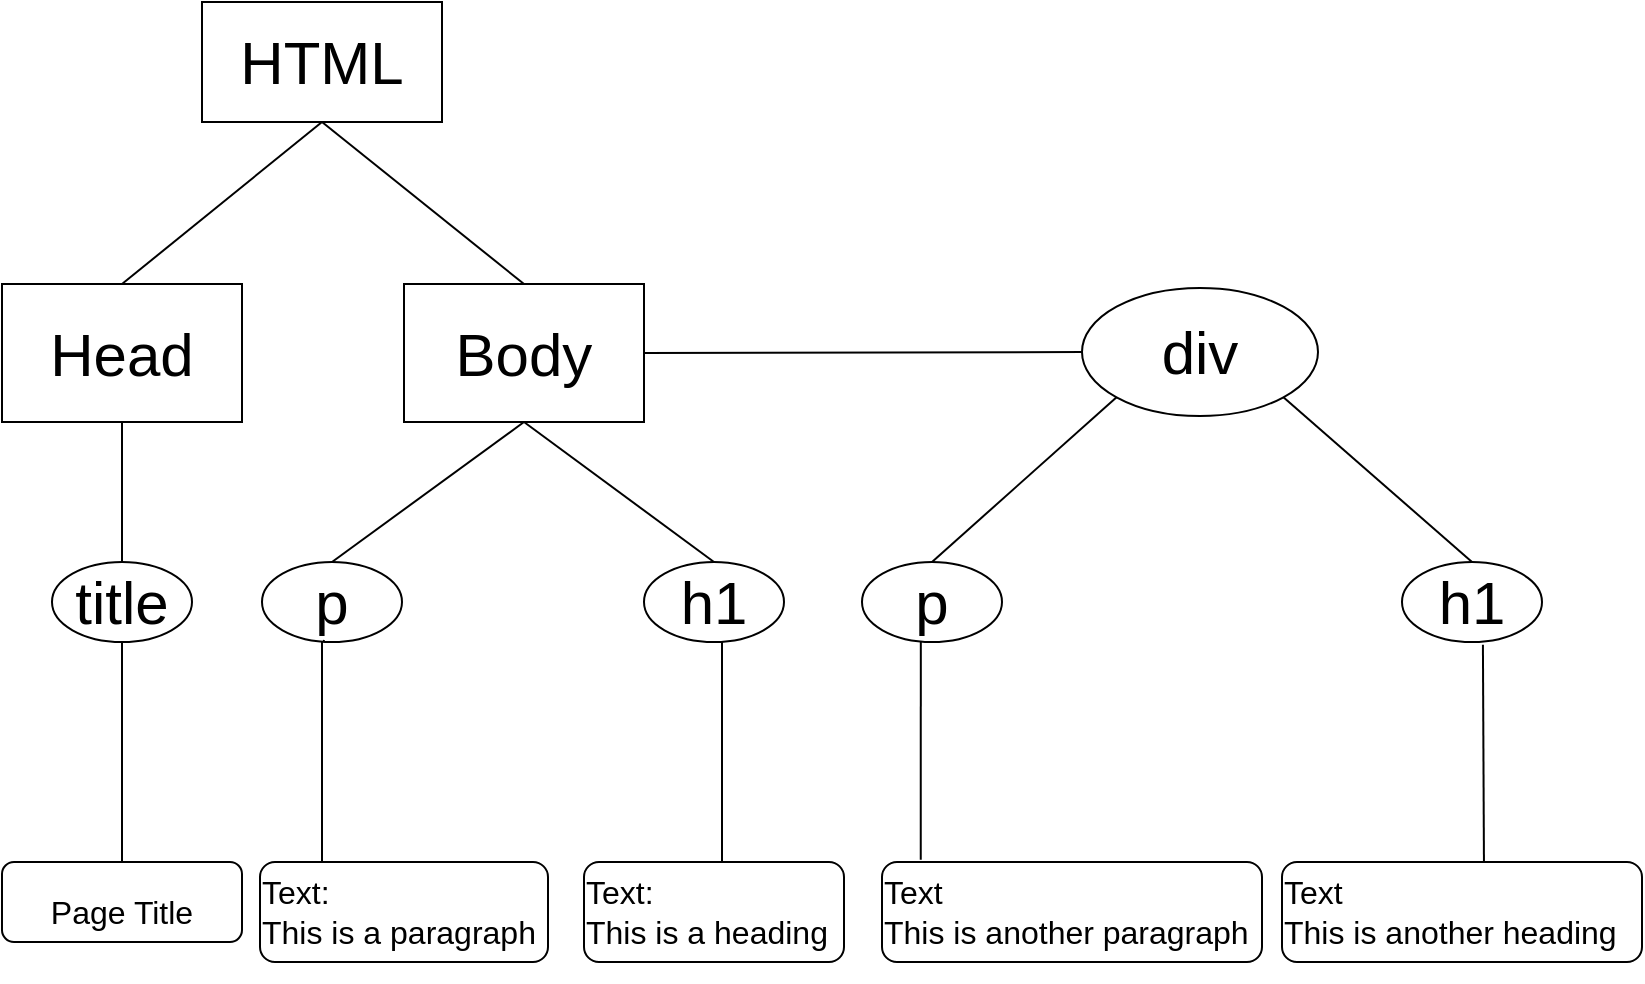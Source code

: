 <mxfile version="12.1.7" type="device" pages="1"><diagram id="uRZyp8ZDfMZbRiorQN07" name="Page-1"><mxGraphModel dx="1408" dy="699" grid="1" gridSize="10" guides="1" tooltips="1" connect="1" arrows="1" fold="1" page="1" pageScale="1" pageWidth="1169" pageHeight="827" math="0" shadow="0"><root><mxCell id="0"/><mxCell id="1" parent="0"/><mxCell id="KAymUwn1xT-pmyWx5h3f-1" value="&lt;font&gt;&lt;span style=&quot;font-size: 30px&quot;&gt;HTML&lt;/span&gt;&lt;/font&gt;" style="rounded=0;whiteSpace=wrap;html=1;" parent="1" vertex="1"><mxGeometry x="140" y="20" width="120" height="60" as="geometry"/></mxCell><mxCell id="KAymUwn1xT-pmyWx5h3f-2" value="&lt;p style=&quot;line-height: 0%&quot;&gt;&lt;span&gt;Head&lt;/span&gt;&lt;br&gt;&lt;/p&gt;" style="rounded=0;whiteSpace=wrap;html=1;fontSize=30;align=center;" parent="1" vertex="1"><mxGeometry x="40" y="161" width="120" height="69" as="geometry"/></mxCell><mxCell id="KAymUwn1xT-pmyWx5h3f-3" value="&lt;p style=&quot;line-height: 0%&quot;&gt;&lt;span&gt;Body&lt;/span&gt;&lt;br&gt;&lt;/p&gt;" style="rounded=0;whiteSpace=wrap;html=1;fontSize=30;" parent="1" vertex="1"><mxGeometry x="241" y="161" width="120" height="69" as="geometry"/></mxCell><mxCell id="KAymUwn1xT-pmyWx5h3f-6" value="" style="endArrow=none;html=1;exitX=0.5;exitY=0;exitDx=0;exitDy=0;entryX=0.5;entryY=1;entryDx=0;entryDy=0;" parent="1" target="KAymUwn1xT-pmyWx5h3f-1" edge="1"><mxGeometry width="50" height="50" relative="1" as="geometry"><mxPoint x="100" y="161" as="sourcePoint"/><mxPoint x="340" y="120" as="targetPoint"/></mxGeometry></mxCell><mxCell id="KAymUwn1xT-pmyWx5h3f-7" value="" style="endArrow=none;html=1;exitX=0.5;exitY=0;exitDx=0;exitDy=0;entryX=0.5;entryY=1;entryDx=0;entryDy=0;" parent="1" source="KAymUwn1xT-pmyWx5h3f-3" target="KAymUwn1xT-pmyWx5h3f-1" edge="1"><mxGeometry width="50" height="50" relative="1" as="geometry"><mxPoint x="270" y="170" as="sourcePoint"/><mxPoint x="350" y="130" as="targetPoint"/></mxGeometry></mxCell><mxCell id="KAymUwn1xT-pmyWx5h3f-12" value="p" style="ellipse;whiteSpace=wrap;html=1;fontSize=30;" parent="1" vertex="1"><mxGeometry x="170" y="300" width="70" height="40" as="geometry"/></mxCell><mxCell id="KAymUwn1xT-pmyWx5h3f-13" value="h1" style="ellipse;whiteSpace=wrap;html=1;fontSize=30;" parent="1" vertex="1"><mxGeometry x="361" y="300" width="70" height="40" as="geometry"/></mxCell><mxCell id="KAymUwn1xT-pmyWx5h3f-14" value="" style="endArrow=none;html=1;fontSize=30;entryX=0.5;entryY=1;entryDx=0;entryDy=0;exitX=0.5;exitY=0;exitDx=0;exitDy=0;" parent="1" source="KAymUwn1xT-pmyWx5h3f-12" target="KAymUwn1xT-pmyWx5h3f-3" edge="1"><mxGeometry width="50" height="50" relative="1" as="geometry"><mxPoint x="361" y="239" as="sourcePoint"/><mxPoint x="420" y="220" as="targetPoint"/></mxGeometry></mxCell><mxCell id="KAymUwn1xT-pmyWx5h3f-15" value="" style="endArrow=none;html=1;fontSize=30;exitX=0.5;exitY=0;exitDx=0;exitDy=0;entryX=0.5;entryY=1;entryDx=0;entryDy=0;" parent="1" source="KAymUwn1xT-pmyWx5h3f-13" target="KAymUwn1xT-pmyWx5h3f-3" edge="1"><mxGeometry width="50" height="50" relative="1" as="geometry"><mxPoint x="400" y="310" as="sourcePoint"/><mxPoint x="300" y="200" as="targetPoint"/></mxGeometry></mxCell><mxCell id="KAymUwn1xT-pmyWx5h3f-24" value="title" style="ellipse;whiteSpace=wrap;html=1;fontSize=30;" parent="1" vertex="1"><mxGeometry x="65" y="300" width="70" height="40" as="geometry"/></mxCell><mxCell id="KAymUwn1xT-pmyWx5h3f-25" value="" style="endArrow=none;html=1;fontSize=30;exitX=0.5;exitY=0;exitDx=0;exitDy=0;entryX=0.5;entryY=1;entryDx=0;entryDy=0;" parent="1" source="KAymUwn1xT-pmyWx5h3f-24" target="KAymUwn1xT-pmyWx5h3f-2" edge="1"><mxGeometry width="50" height="50" relative="1" as="geometry"><mxPoint x="375" y="250" as="sourcePoint"/><mxPoint x="280" y="210" as="targetPoint"/></mxGeometry></mxCell><mxCell id="KAymUwn1xT-pmyWx5h3f-26" value="&lt;font style=&quot;font-size: 16px&quot;&gt;Page Title&lt;/font&gt;" style="rounded=1;whiteSpace=wrap;html=1;fontSize=30;align=center;spacingTop=0;spacing=0;" parent="1" vertex="1"><mxGeometry x="40" y="450" width="120" height="40" as="geometry"/></mxCell><mxCell id="KAymUwn1xT-pmyWx5h3f-28" value="" style="endArrow=none;html=1;fontSize=30;exitX=0.5;exitY=0;exitDx=0;exitDy=0;entryX=0.5;entryY=1;entryDx=0;entryDy=0;" parent="1" source="KAymUwn1xT-pmyWx5h3f-26" target="KAymUwn1xT-pmyWx5h3f-24" edge="1"><mxGeometry width="50" height="50" relative="1" as="geometry"><mxPoint x="210" y="330" as="sourcePoint"/><mxPoint x="260" y="280" as="targetPoint"/></mxGeometry></mxCell><mxCell id="KAymUwn1xT-pmyWx5h3f-35" value="" style="endArrow=none;html=1;fontSize=30;entryX=0.44;entryY=1.001;entryDx=0;entryDy=0;entryPerimeter=0;" parent="1" target="KAymUwn1xT-pmyWx5h3f-12" edge="1"><mxGeometry width="50" height="50" relative="1" as="geometry"><mxPoint x="201" y="339" as="sourcePoint"/><mxPoint x="244" y="283" as="targetPoint"/></mxGeometry></mxCell><mxCell id="KAymUwn1xT-pmyWx5h3f-36" value="" style="endArrow=none;html=1;fontSize=30;exitX=1;exitY=0.5;exitDx=0;exitDy=0;" parent="1" source="KAymUwn1xT-pmyWx5h3f-3" edge="1"><mxGeometry width="50" height="50" relative="1" as="geometry"><mxPoint x="690" y="219" as="sourcePoint"/><mxPoint x="580" y="195" as="targetPoint"/></mxGeometry></mxCell><mxCell id="KAymUwn1xT-pmyWx5h3f-37" value="div" style="ellipse;whiteSpace=wrap;html=1;fontSize=30;" parent="1" vertex="1"><mxGeometry x="580" y="163" width="118" height="64" as="geometry"/></mxCell><mxCell id="KAymUwn1xT-pmyWx5h3f-38" value="p" style="ellipse;whiteSpace=wrap;html=1;fontSize=30;" parent="1" vertex="1"><mxGeometry x="470" y="300" width="70" height="40" as="geometry"/></mxCell><mxCell id="KAymUwn1xT-pmyWx5h3f-39" value="h1" style="ellipse;whiteSpace=wrap;html=1;fontSize=30;" parent="1" vertex="1"><mxGeometry x="740" y="300" width="70" height="40" as="geometry"/></mxCell><mxCell id="KAymUwn1xT-pmyWx5h3f-40" value="" style="endArrow=none;html=1;fontSize=30;entryX=1;entryY=1;entryDx=0;entryDy=0;exitX=0.5;exitY=0;exitDx=0;exitDy=0;" parent="1" source="KAymUwn1xT-pmyWx5h3f-39" target="KAymUwn1xT-pmyWx5h3f-37" edge="1"><mxGeometry width="50" height="50" relative="1" as="geometry"><mxPoint x="500" y="250" as="sourcePoint"/><mxPoint x="520" y="201" as="targetPoint"/></mxGeometry></mxCell><mxCell id="KAymUwn1xT-pmyWx5h3f-41" value="" style="endArrow=none;html=1;fontSize=30;entryX=0;entryY=1;entryDx=0;entryDy=0;exitX=0.5;exitY=0;exitDx=0;exitDy=0;" parent="1" source="KAymUwn1xT-pmyWx5h3f-38" target="KAymUwn1xT-pmyWx5h3f-37" edge="1"><mxGeometry width="50" height="50" relative="1" as="geometry"><mxPoint x="540" y="222" as="sourcePoint"/><mxPoint x="519.749" y="180.142" as="targetPoint"/></mxGeometry></mxCell><mxCell id="KAymUwn1xT-pmyWx5h3f-47" value="" style="endArrow=none;html=1;fontSize=30;entryX=0.42;entryY=1;entryDx=0;entryDy=0;exitX=0.102;exitY=-0.022;exitDx=0;exitDy=0;exitPerimeter=0;entryPerimeter=0;" parent="1" source="LXnap71uqeKbF761DOr8-21" target="KAymUwn1xT-pmyWx5h3f-38" edge="1"><mxGeometry width="50" height="50" relative="1" as="geometry"><mxPoint x="335" y="400" as="sourcePoint"/><mxPoint x="165" y="304" as="targetPoint"/></mxGeometry></mxCell><mxCell id="KAymUwn1xT-pmyWx5h3f-48" value="" style="endArrow=none;html=1;fontSize=30;exitX=0.561;exitY=0.028;exitDx=0;exitDy=0;exitPerimeter=0;entryX=0.578;entryY=1.033;entryDx=0;entryDy=0;entryPerimeter=0;" parent="1" source="LXnap71uqeKbF761DOr8-13" target="KAymUwn1xT-pmyWx5h3f-39" edge="1"><mxGeometry width="50" height="50" relative="1" as="geometry"><mxPoint x="514" y="398" as="sourcePoint"/><mxPoint x="784" y="341" as="targetPoint"/><Array as="points"/></mxGeometry></mxCell><mxCell id="LXnap71uqeKbF761DOr8-13" value="&lt;p style=&quot;line-height: 70% ; font-size: 16px&quot;&gt;&lt;font style=&quot;font-size: 16px ; line-height: 120%&quot;&gt; Text &lt;br&gt;This is another heading&lt;/font&gt;&lt;/p&gt;" style="rounded=1;html=1;fontSize=30;align=left;spacing=1;verticalAlign=middle;horizontal=1;spacingTop=0;whiteSpace=wrap;" parent="1" vertex="1"><mxGeometry x="680" y="450" width="180" height="50" as="geometry"/></mxCell><mxCell id="LXnap71uqeKbF761DOr8-21" value="&lt;p style=&quot;line-height: 70% ; font-size: 16px&quot;&gt;&lt;font style=&quot;font-size: 16px ; line-height: 120%&quot;&gt; Text &lt;br&gt;This is another paragraph&lt;/font&gt;&lt;/p&gt;" style="rounded=1;html=1;fontSize=30;align=left;spacing=1;verticalAlign=middle;horizontal=1;spacingTop=0;whiteSpace=wrap;" parent="1" vertex="1"><mxGeometry x="480" y="450" width="190" height="50" as="geometry"/></mxCell><mxCell id="LXnap71uqeKbF761DOr8-22" value="&lt;p style=&quot;line-height: 70% ; font-size: 16px&quot;&gt;&lt;font style=&quot;font-size: 16px ; line-height: 120%&quot;&gt; Text:&amp;nbsp;&lt;br style=&quot;font-size: 16px&quot;&gt;This is a paragraph&lt;/font&gt;&lt;/p&gt;" style="rounded=1;html=1;fontSize=16;align=left;spacing=1;verticalAlign=middle;horizontal=1;spacingTop=0;whiteSpace=wrap;" parent="1" vertex="1"><mxGeometry x="169" y="450" width="144" height="50" as="geometry"/></mxCell><mxCell id="LXnap71uqeKbF761DOr8-23" value="&lt;p style=&quot;line-height: 70% ; font-size: 16px&quot;&gt;&lt;font style=&quot;font-size: 16px ; line-height: 120%&quot;&gt; Text:&amp;nbsp;&lt;br&gt;This is a heading&lt;/font&gt;&lt;/p&gt;" style="rounded=1;html=1;fontSize=30;align=left;spacing=1;verticalAlign=middle;horizontal=1;spacingTop=0;whiteSpace=wrap;" parent="1" vertex="1"><mxGeometry x="331" y="450" width="130" height="50" as="geometry"/></mxCell><mxCell id="4LQQijDe33oL8wibk2mH-1" value="" style="endArrow=none;html=1;" parent="1" edge="1"><mxGeometry width="50" height="50" relative="1" as="geometry"><mxPoint x="400" y="450" as="sourcePoint"/><mxPoint x="400" y="340" as="targetPoint"/></mxGeometry></mxCell><mxCell id="pP6qPp07ccLxGs5WLauC-1" value="" style="endArrow=none;html=1;fontSize=30;exitX=0.5;exitY=0;exitDx=0;exitDy=0;entryX=0.5;entryY=1;entryDx=0;entryDy=0;" parent="1" edge="1"><mxGeometry width="50" height="50" relative="1" as="geometry"><mxPoint x="200" y="450" as="sourcePoint"/><mxPoint x="200" y="340" as="targetPoint"/></mxGeometry></mxCell></root></mxGraphModel></diagram></mxfile>